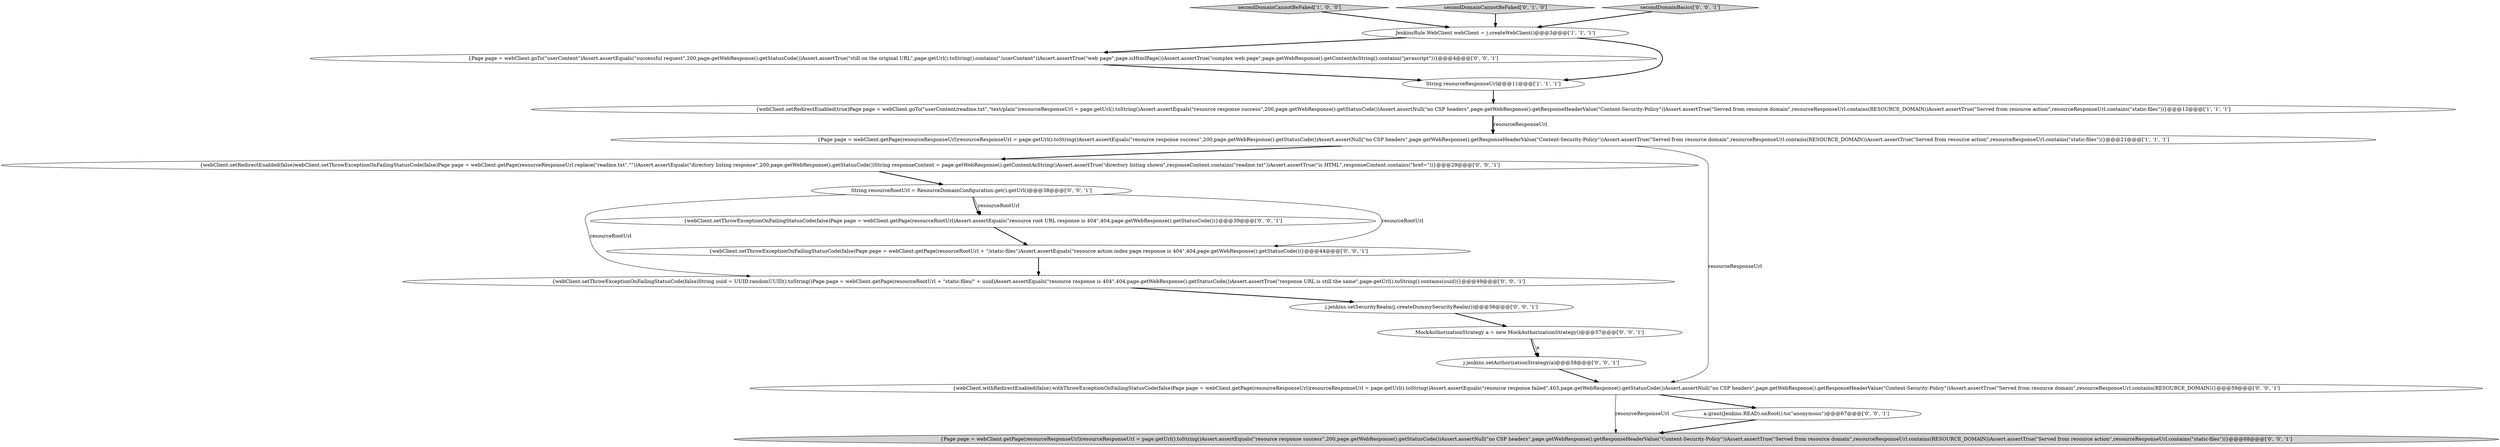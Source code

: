 digraph {
0 [style = filled, label = "{webClient.setRedirectEnabled(true)Page page = webClient.goTo(\"userContent/readme.txt\",\"text/plain\")resourceResponseUrl = page.getUrl().toString()Assert.assertEquals(\"resource response success\",200,page.getWebResponse().getStatusCode())Assert.assertNull(\"no CSP headers\",page.getWebResponse().getResponseHeaderValue(\"Content-Security-Policy\"))Assert.assertTrue(\"Served from resource domain\",resourceResponseUrl.contains(RESOURCE_DOMAIN))Assert.assertTrue(\"Served from resource action\",resourceResponseUrl.contains(\"static-files\"))}@@@12@@@['1', '1', '1']", fillcolor = white, shape = ellipse image = "AAA0AAABBB1BBB"];
3 [style = filled, label = "secondDomainCannotBeFaked['1', '0', '0']", fillcolor = lightgray, shape = diamond image = "AAA0AAABBB1BBB"];
8 [style = filled, label = "j.jenkins.setSecurityRealm(j.createDummySecurityRealm())@@@56@@@['0', '0', '1']", fillcolor = white, shape = ellipse image = "AAA0AAABBB3BBB"];
13 [style = filled, label = "{webClient.setThrowExceptionOnFailingStatusCode(false)Page page = webClient.getPage(resourceRootUrl + \"/static-files\")Assert.assertEquals(\"resource action index page response is 404\",404,page.getWebResponse().getStatusCode())}@@@44@@@['0', '0', '1']", fillcolor = white, shape = ellipse image = "AAA0AAABBB3BBB"];
15 [style = filled, label = "{webClient.setRedirectEnabled(false)webClient.setThrowExceptionOnFailingStatusCode(false)Page page = webClient.getPage(resourceResponseUrl.replace(\"readme.txt\",\"\"))Assert.assertEquals(\"directory listing response\",200,page.getWebResponse().getStatusCode())String responseContent = page.getWebResponse().getContentAsString()Assert.assertTrue(\"directory listing shown\",responseContent.contains(\"readme.txt\"))Assert.assertTrue(\"is HTML\",responseContent.contains(\"href=\"))}@@@29@@@['0', '0', '1']", fillcolor = white, shape = ellipse image = "AAA0AAABBB3BBB"];
12 [style = filled, label = "{webClient.setThrowExceptionOnFailingStatusCode(false)String uuid = UUID.randomUUID().toString()Page page = webClient.getPage(resourceRootUrl + \"static-files/\" + uuid)Assert.assertEquals(\"resource response is 404\",404,page.getWebResponse().getStatusCode())Assert.assertTrue(\"response URL is still the same\",page.getUrl().toString().contains(uuid))}@@@49@@@['0', '0', '1']", fillcolor = white, shape = ellipse image = "AAA0AAABBB3BBB"];
17 [style = filled, label = "String resourceRootUrl = ResourceDomainConfiguration.get().getUrl()@@@38@@@['0', '0', '1']", fillcolor = white, shape = ellipse image = "AAA0AAABBB3BBB"];
14 [style = filled, label = "j.jenkins.setAuthorizationStrategy(a)@@@58@@@['0', '0', '1']", fillcolor = white, shape = ellipse image = "AAA0AAABBB3BBB"];
5 [style = filled, label = "secondDomainCannotBeFaked['0', '1', '0']", fillcolor = lightgray, shape = diamond image = "AAA0AAABBB2BBB"];
7 [style = filled, label = "{Page page = webClient.goTo(\"userContent\")Assert.assertEquals(\"successful request\",200,page.getWebResponse().getStatusCode())Assert.assertTrue(\"still on the original URL\",page.getUrl().toString().contains(\"/userContent\"))Assert.assertTrue(\"web page\",page.isHtmlPage())Assert.assertTrue(\"complex web page\",page.getWebResponse().getContentAsString().contains(\"javascript\"))}@@@4@@@['0', '0', '1']", fillcolor = white, shape = ellipse image = "AAA0AAABBB3BBB"];
2 [style = filled, label = "String resourceResponseUrl@@@11@@@['1', '1', '1']", fillcolor = white, shape = ellipse image = "AAA0AAABBB1BBB"];
4 [style = filled, label = "JenkinsRule.WebClient webClient = j.createWebClient()@@@3@@@['1', '1', '1']", fillcolor = white, shape = ellipse image = "AAA0AAABBB1BBB"];
18 [style = filled, label = "MockAuthorizationStrategy a = new MockAuthorizationStrategy()@@@57@@@['0', '0', '1']", fillcolor = white, shape = ellipse image = "AAA0AAABBB3BBB"];
1 [style = filled, label = "{Page page = webClient.getPage(resourceResponseUrl)resourceResponseUrl = page.getUrl().toString()Assert.assertEquals(\"resource response success\",200,page.getWebResponse().getStatusCode())Assert.assertNull(\"no CSP headers\",page.getWebResponse().getResponseHeaderValue(\"Content-Security-Policy\"))Assert.assertTrue(\"Served from resource domain\",resourceResponseUrl.contains(RESOURCE_DOMAIN))Assert.assertTrue(\"Served from resource action\",resourceResponseUrl.contains(\"static-files\"))}@@@21@@@['1', '1', '1']", fillcolor = white, shape = ellipse image = "AAA0AAABBB1BBB"];
9 [style = filled, label = "secondDomainBasics['0', '0', '1']", fillcolor = lightgray, shape = diamond image = "AAA0AAABBB3BBB"];
11 [style = filled, label = "{webClient.withRedirectEnabled(false).withThrowExceptionOnFailingStatusCode(false)Page page = webClient.getPage(resourceResponseUrl)resourceResponseUrl = page.getUrl().toString()Assert.assertEquals(\"resource response failed\",403,page.getWebResponse().getStatusCode())Assert.assertNull(\"no CSP headers\",page.getWebResponse().getResponseHeaderValue(\"Content-Security-Policy\"))Assert.assertTrue(\"Served from resource domain\",resourceResponseUrl.contains(RESOURCE_DOMAIN))}@@@59@@@['0', '0', '1']", fillcolor = white, shape = ellipse image = "AAA0AAABBB3BBB"];
10 [style = filled, label = "{Page page = webClient.getPage(resourceResponseUrl)resourceResponseUrl = page.getUrl().toString()Assert.assertEquals(\"resource response success\",200,page.getWebResponse().getStatusCode())Assert.assertNull(\"no CSP headers\",page.getWebResponse().getResponseHeaderValue(\"Content-Security-Policy\"))Assert.assertTrue(\"Served from resource domain\",resourceResponseUrl.contains(RESOURCE_DOMAIN))Assert.assertTrue(\"Served from resource action\",resourceResponseUrl.contains(\"static-files\"))}@@@68@@@['0', '0', '1']", fillcolor = lightgray, shape = ellipse image = "AAA0AAABBB3BBB"];
6 [style = filled, label = "{webClient.setThrowExceptionOnFailingStatusCode(false)Page page = webClient.getPage(resourceRootUrl)Assert.assertEquals(\"resource root URL response is 404\",404,page.getWebResponse().getStatusCode())}@@@39@@@['0', '0', '1']", fillcolor = white, shape = ellipse image = "AAA0AAABBB3BBB"];
16 [style = filled, label = "a.grant(Jenkins.READ).onRoot().to(\"anonymous\")@@@67@@@['0', '0', '1']", fillcolor = white, shape = ellipse image = "AAA0AAABBB3BBB"];
17->12 [style = solid, label="resourceRootUrl"];
4->7 [style = bold, label=""];
9->4 [style = bold, label=""];
1->11 [style = solid, label="resourceResponseUrl"];
11->10 [style = solid, label="resourceResponseUrl"];
6->13 [style = bold, label=""];
11->16 [style = bold, label=""];
14->11 [style = bold, label=""];
7->2 [style = bold, label=""];
0->1 [style = bold, label=""];
16->10 [style = bold, label=""];
5->4 [style = bold, label=""];
4->2 [style = bold, label=""];
8->18 [style = bold, label=""];
13->12 [style = bold, label=""];
0->1 [style = solid, label="resourceResponseUrl"];
17->6 [style = bold, label=""];
17->13 [style = solid, label="resourceRootUrl"];
1->15 [style = bold, label=""];
2->0 [style = bold, label=""];
18->14 [style = solid, label="a"];
18->14 [style = bold, label=""];
12->8 [style = bold, label=""];
3->4 [style = bold, label=""];
17->6 [style = solid, label="resourceRootUrl"];
15->17 [style = bold, label=""];
}
